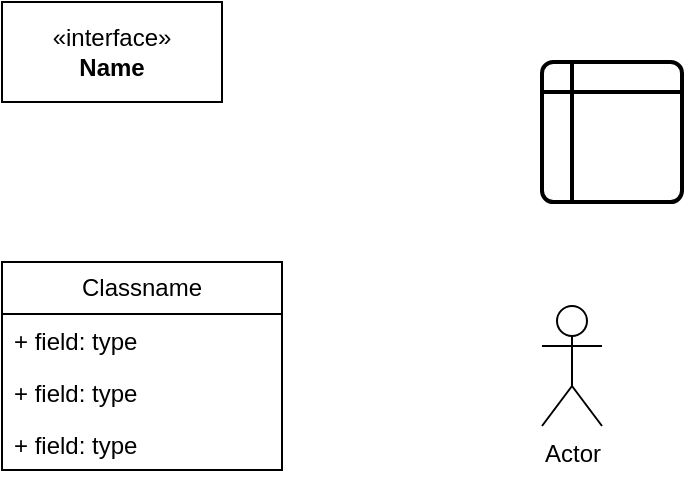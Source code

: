 <mxfile version="24.7.7">
  <diagram name="第 1 页" id="dLWI9BTc5eq8BMGEgN9s">
    <mxGraphModel dx="988" dy="539" grid="1" gridSize="10" guides="1" tooltips="1" connect="1" arrows="1" fold="1" page="1" pageScale="1" pageWidth="827" pageHeight="1169" math="0" shadow="0">
      <root>
        <mxCell id="0" />
        <mxCell id="1" parent="0" />
        <mxCell id="XT96q5LJvH8KLiP5DDgv-1" value="&amp;laquo;interface&amp;raquo;&lt;br&gt;&lt;b&gt;Name&lt;/b&gt;" style="html=1;whiteSpace=wrap;" vertex="1" parent="1">
          <mxGeometry x="120" y="300" width="110" height="50" as="geometry" />
        </mxCell>
        <mxCell id="XT96q5LJvH8KLiP5DDgv-2" value="Classname" style="swimlane;fontStyle=0;childLayout=stackLayout;horizontal=1;startSize=26;fillColor=none;horizontalStack=0;resizeParent=1;resizeParentMax=0;resizeLast=0;collapsible=1;marginBottom=0;whiteSpace=wrap;html=1;" vertex="1" parent="1">
          <mxGeometry x="120" y="430" width="140" height="104" as="geometry" />
        </mxCell>
        <mxCell id="XT96q5LJvH8KLiP5DDgv-3" value="+ field: type" style="text;strokeColor=none;fillColor=none;align=left;verticalAlign=top;spacingLeft=4;spacingRight=4;overflow=hidden;rotatable=0;points=[[0,0.5],[1,0.5]];portConstraint=eastwest;whiteSpace=wrap;html=1;" vertex="1" parent="XT96q5LJvH8KLiP5DDgv-2">
          <mxGeometry y="26" width="140" height="26" as="geometry" />
        </mxCell>
        <mxCell id="XT96q5LJvH8KLiP5DDgv-4" value="+ field: type" style="text;strokeColor=none;fillColor=none;align=left;verticalAlign=top;spacingLeft=4;spacingRight=4;overflow=hidden;rotatable=0;points=[[0,0.5],[1,0.5]];portConstraint=eastwest;whiteSpace=wrap;html=1;" vertex="1" parent="XT96q5LJvH8KLiP5DDgv-2">
          <mxGeometry y="52" width="140" height="26" as="geometry" />
        </mxCell>
        <mxCell id="XT96q5LJvH8KLiP5DDgv-5" value="+ field: type" style="text;strokeColor=none;fillColor=none;align=left;verticalAlign=top;spacingLeft=4;spacingRight=4;overflow=hidden;rotatable=0;points=[[0,0.5],[1,0.5]];portConstraint=eastwest;whiteSpace=wrap;html=1;" vertex="1" parent="XT96q5LJvH8KLiP5DDgv-2">
          <mxGeometry y="78" width="140" height="26" as="geometry" />
        </mxCell>
        <mxCell id="XT96q5LJvH8KLiP5DDgv-6" value="" style="shape=internalStorage;whiteSpace=wrap;html=1;dx=15;dy=15;rounded=1;arcSize=8;strokeWidth=2;" vertex="1" parent="1">
          <mxGeometry x="390" y="330" width="70" height="70" as="geometry" />
        </mxCell>
        <mxCell id="XT96q5LJvH8KLiP5DDgv-7" value="Actor" style="shape=umlActor;verticalLabelPosition=bottom;verticalAlign=top;html=1;" vertex="1" parent="1">
          <mxGeometry x="390" y="452" width="30" height="60" as="geometry" />
        </mxCell>
      </root>
    </mxGraphModel>
  </diagram>
</mxfile>
